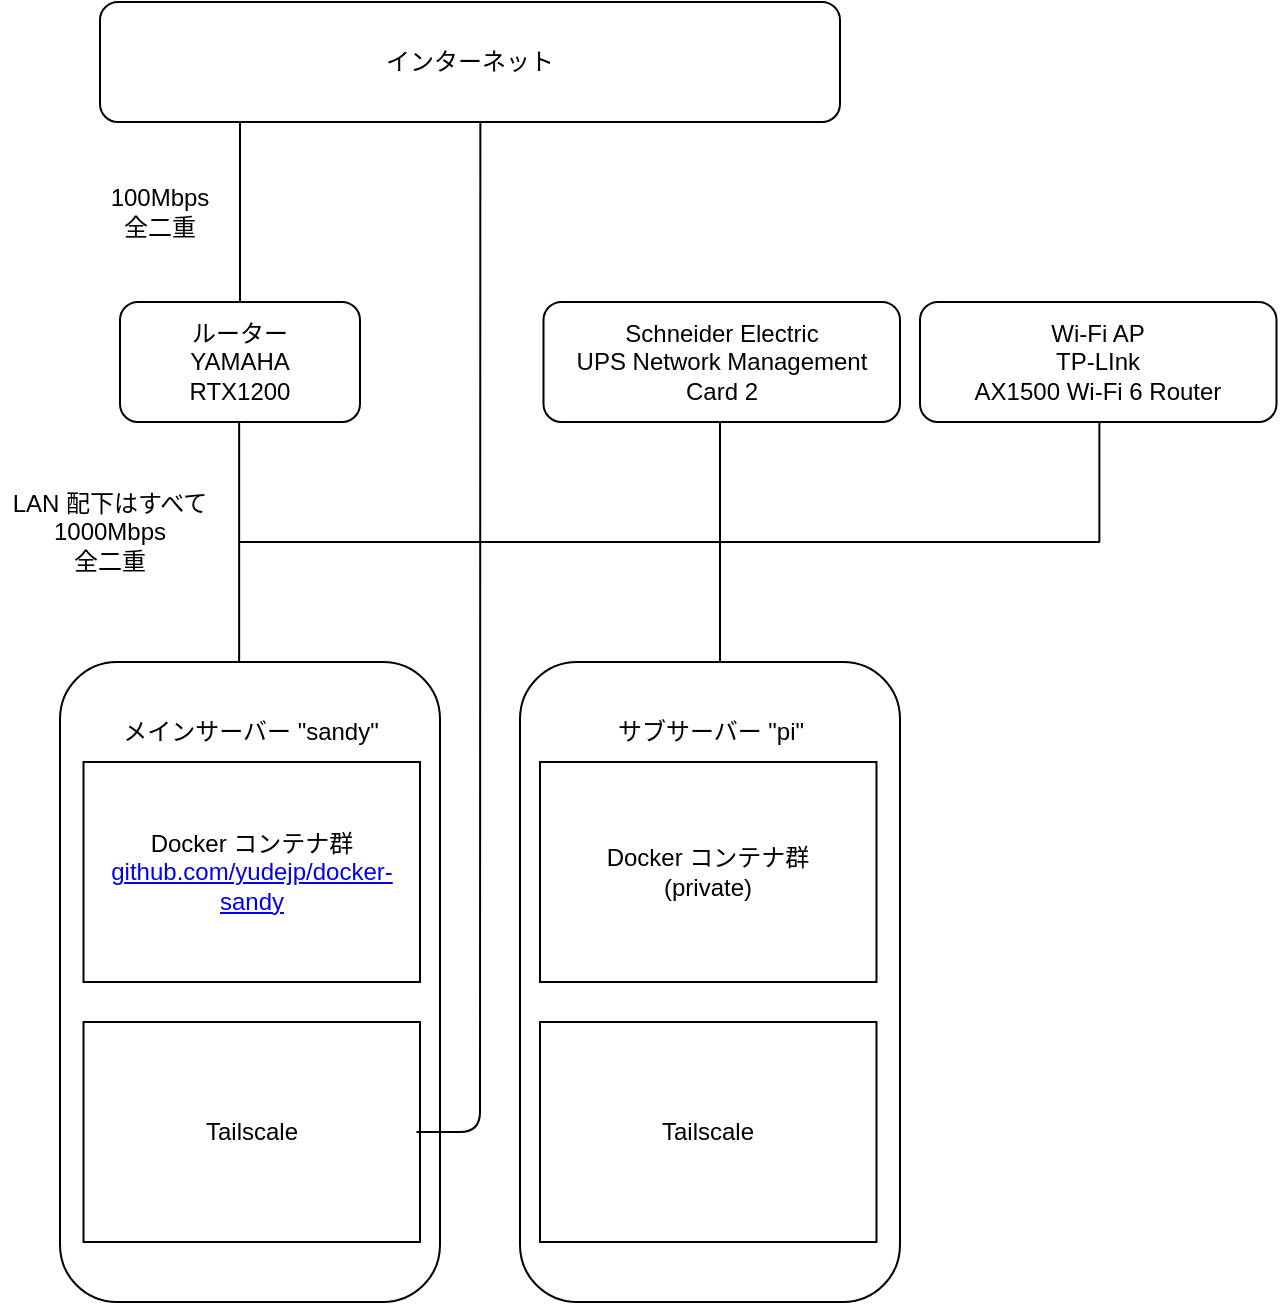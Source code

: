 <mxfile>
    <diagram id="TjcvV9DxuvP_p9zlm8VE" name="ページ1">
        <mxGraphModel dx="353" dy="1234" grid="1" gridSize="10" guides="1" tooltips="1" connect="1" arrows="1" fold="1" page="1" pageScale="1" pageWidth="827" pageHeight="1169" math="0" shadow="0">
            <root>
                <mxCell id="0"/>
                <mxCell id="1" parent="0"/>
                <mxCell id="23" value="" style="endArrow=none;html=1;" edge="1" parent="1">
                    <mxGeometry width="50" height="50" relative="1" as="geometry">
                        <mxPoint x="1200" y="390" as="sourcePoint"/>
                        <mxPoint x="1200.0" y="320" as="targetPoint"/>
                    </mxGeometry>
                </mxCell>
                <mxCell id="4" value="" style="endArrow=none;html=1;" edge="1" parent="1">
                    <mxGeometry width="50" height="50" relative="1" as="geometry">
                        <mxPoint x="960" y="200" as="sourcePoint"/>
                        <mxPoint x="960" y="80" as="targetPoint"/>
                    </mxGeometry>
                </mxCell>
                <mxCell id="6" value="ルーター&lt;br&gt;YAMAHA&lt;br&gt;RTX1200" style="rounded=1;whiteSpace=wrap;html=1;" vertex="1" parent="1">
                    <mxGeometry x="900" y="200" width="120" height="60" as="geometry"/>
                </mxCell>
                <mxCell id="7" value="100Mbps&lt;br&gt;全二重" style="text;html=1;strokeColor=none;fillColor=none;align=center;verticalAlign=middle;whiteSpace=wrap;rounded=0;" vertex="1" parent="1">
                    <mxGeometry x="890" y="140" width="60" height="30" as="geometry"/>
                </mxCell>
                <mxCell id="8" value="LAN 配下はすべて&lt;br&gt;1000Mbps&lt;br&gt;全二重" style="text;html=1;strokeColor=none;fillColor=none;align=center;verticalAlign=middle;whiteSpace=wrap;rounded=0;" vertex="1" parent="1">
                    <mxGeometry x="840" y="300" width="110" height="30" as="geometry"/>
                </mxCell>
                <mxCell id="9" value="" style="endArrow=none;html=1;" edge="1" parent="1">
                    <mxGeometry width="50" height="50" relative="1" as="geometry">
                        <mxPoint x="959.57" y="380" as="sourcePoint"/>
                        <mxPoint x="959.57" y="260" as="targetPoint"/>
                    </mxGeometry>
                </mxCell>
                <mxCell id="10" value="" style="endArrow=none;html=1;" edge="1" parent="1">
                    <mxGeometry width="50" height="50" relative="1" as="geometry">
                        <mxPoint x="1390" y="320" as="sourcePoint"/>
                        <mxPoint x="959.57" y="320" as="targetPoint"/>
                    </mxGeometry>
                </mxCell>
                <mxCell id="11" value="" style="rounded=1;whiteSpace=wrap;html=1;" vertex="1" parent="1">
                    <mxGeometry x="870" y="380" width="190" height="320" as="geometry"/>
                </mxCell>
                <mxCell id="12" value="メインサーバー &quot;sandy&quot;" style="text;html=1;strokeColor=none;fillColor=none;align=center;verticalAlign=middle;whiteSpace=wrap;rounded=0;" vertex="1" parent="1">
                    <mxGeometry x="881.75" y="400" width="166.5" height="30" as="geometry"/>
                </mxCell>
                <mxCell id="14" value="Docker コンテナ群&lt;br&gt;&lt;a href=&quot;https://github.com/yudejp/docker-sandy&quot;&gt;github.com/yudejp/docker-sandy&lt;/a&gt;" style="rounded=0;whiteSpace=wrap;html=1;" vertex="1" parent="1">
                    <mxGeometry x="881.75" y="430" width="168.25" height="110" as="geometry"/>
                </mxCell>
                <mxCell id="15" value="Tailscale" style="rounded=0;whiteSpace=wrap;html=1;" vertex="1" parent="1">
                    <mxGeometry x="881.75" y="560" width="168.25" height="110" as="geometry"/>
                </mxCell>
                <mxCell id="18" value="" style="endArrow=none;html=1;entryX=0.514;entryY=0.833;entryDx=0;entryDy=0;entryPerimeter=0;" edge="1" parent="1" target="5">
                    <mxGeometry width="50" height="50" relative="1" as="geometry">
                        <mxPoint x="1048.25" y="615" as="sourcePoint"/>
                        <mxPoint x="1080" y="130" as="targetPoint"/>
                        <Array as="points">
                            <mxPoint x="1080" y="615"/>
                        </Array>
                    </mxGeometry>
                </mxCell>
                <mxCell id="5" value="インターネット" style="rounded=1;whiteSpace=wrap;html=1;" vertex="1" parent="1">
                    <mxGeometry x="890" y="50" width="370" height="60" as="geometry"/>
                </mxCell>
                <mxCell id="19" value="" style="rounded=1;whiteSpace=wrap;html=1;" vertex="1" parent="1">
                    <mxGeometry x="1100" y="380" width="190" height="320" as="geometry"/>
                </mxCell>
                <mxCell id="20" value="サブサーバー &quot;pi&quot;" style="text;html=1;strokeColor=none;fillColor=none;align=center;verticalAlign=middle;whiteSpace=wrap;rounded=0;" vertex="1" parent="1">
                    <mxGeometry x="1111.75" y="400" width="166.5" height="30" as="geometry"/>
                </mxCell>
                <mxCell id="21" value="Docker コンテナ群&lt;br&gt;(private)" style="rounded=0;whiteSpace=wrap;html=1;" vertex="1" parent="1">
                    <mxGeometry x="1110" y="430" width="168.25" height="110" as="geometry"/>
                </mxCell>
                <mxCell id="22" value="Tailscale" style="rounded=0;whiteSpace=wrap;html=1;" vertex="1" parent="1">
                    <mxGeometry x="1110" y="560" width="168.25" height="110" as="geometry"/>
                </mxCell>
                <mxCell id="109" value="" style="endArrow=none;html=1;" edge="1" parent="1">
                    <mxGeometry width="50" height="50" relative="1" as="geometry">
                        <mxPoint x="1200" y="330" as="sourcePoint"/>
                        <mxPoint x="1200.0" y="260" as="targetPoint"/>
                    </mxGeometry>
                </mxCell>
                <mxCell id="110" value="Schneider Electric&lt;br&gt;UPS Network Management &lt;br&gt;Card 2" style="rounded=1;whiteSpace=wrap;html=1;" vertex="1" parent="1">
                    <mxGeometry x="1111.75" y="200" width="178.25" height="60" as="geometry"/>
                </mxCell>
                <mxCell id="112" value="" style="endArrow=none;html=1;" edge="1" parent="1">
                    <mxGeometry width="50" height="50" relative="1" as="geometry">
                        <mxPoint x="1389.69" y="320" as="sourcePoint"/>
                        <mxPoint x="1389.69" y="250" as="targetPoint"/>
                    </mxGeometry>
                </mxCell>
                <mxCell id="113" value="Wi-Fi AP&lt;br&gt;TP-LInk&lt;br&gt;AX1500 Wi-Fi 6 Router" style="rounded=1;whiteSpace=wrap;html=1;" vertex="1" parent="1">
                    <mxGeometry x="1300" y="200" width="178.25" height="60" as="geometry"/>
                </mxCell>
            </root>
        </mxGraphModel>
    </diagram>
</mxfile>